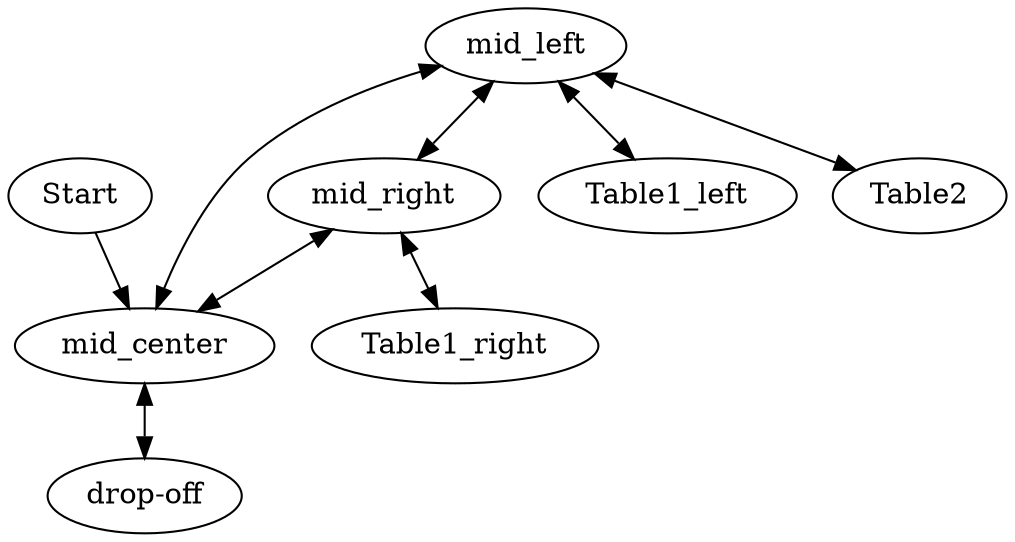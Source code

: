 digraph G {
"Start" -> "mid_center"

"mid_left" -> "mid_right" [dir=both]
"mid_left" -> "Table1_left" [dir=both]
"mid_left" -> "Table2" [dir=both]
"mid_right" -> "Table1_right" [dir=both]

"mid_left" -> "mid_center" [dir=both]
"mid_right" -> "mid_center" [dir=both]

"mid_center" -> "drop-off" [dir=both]
}
